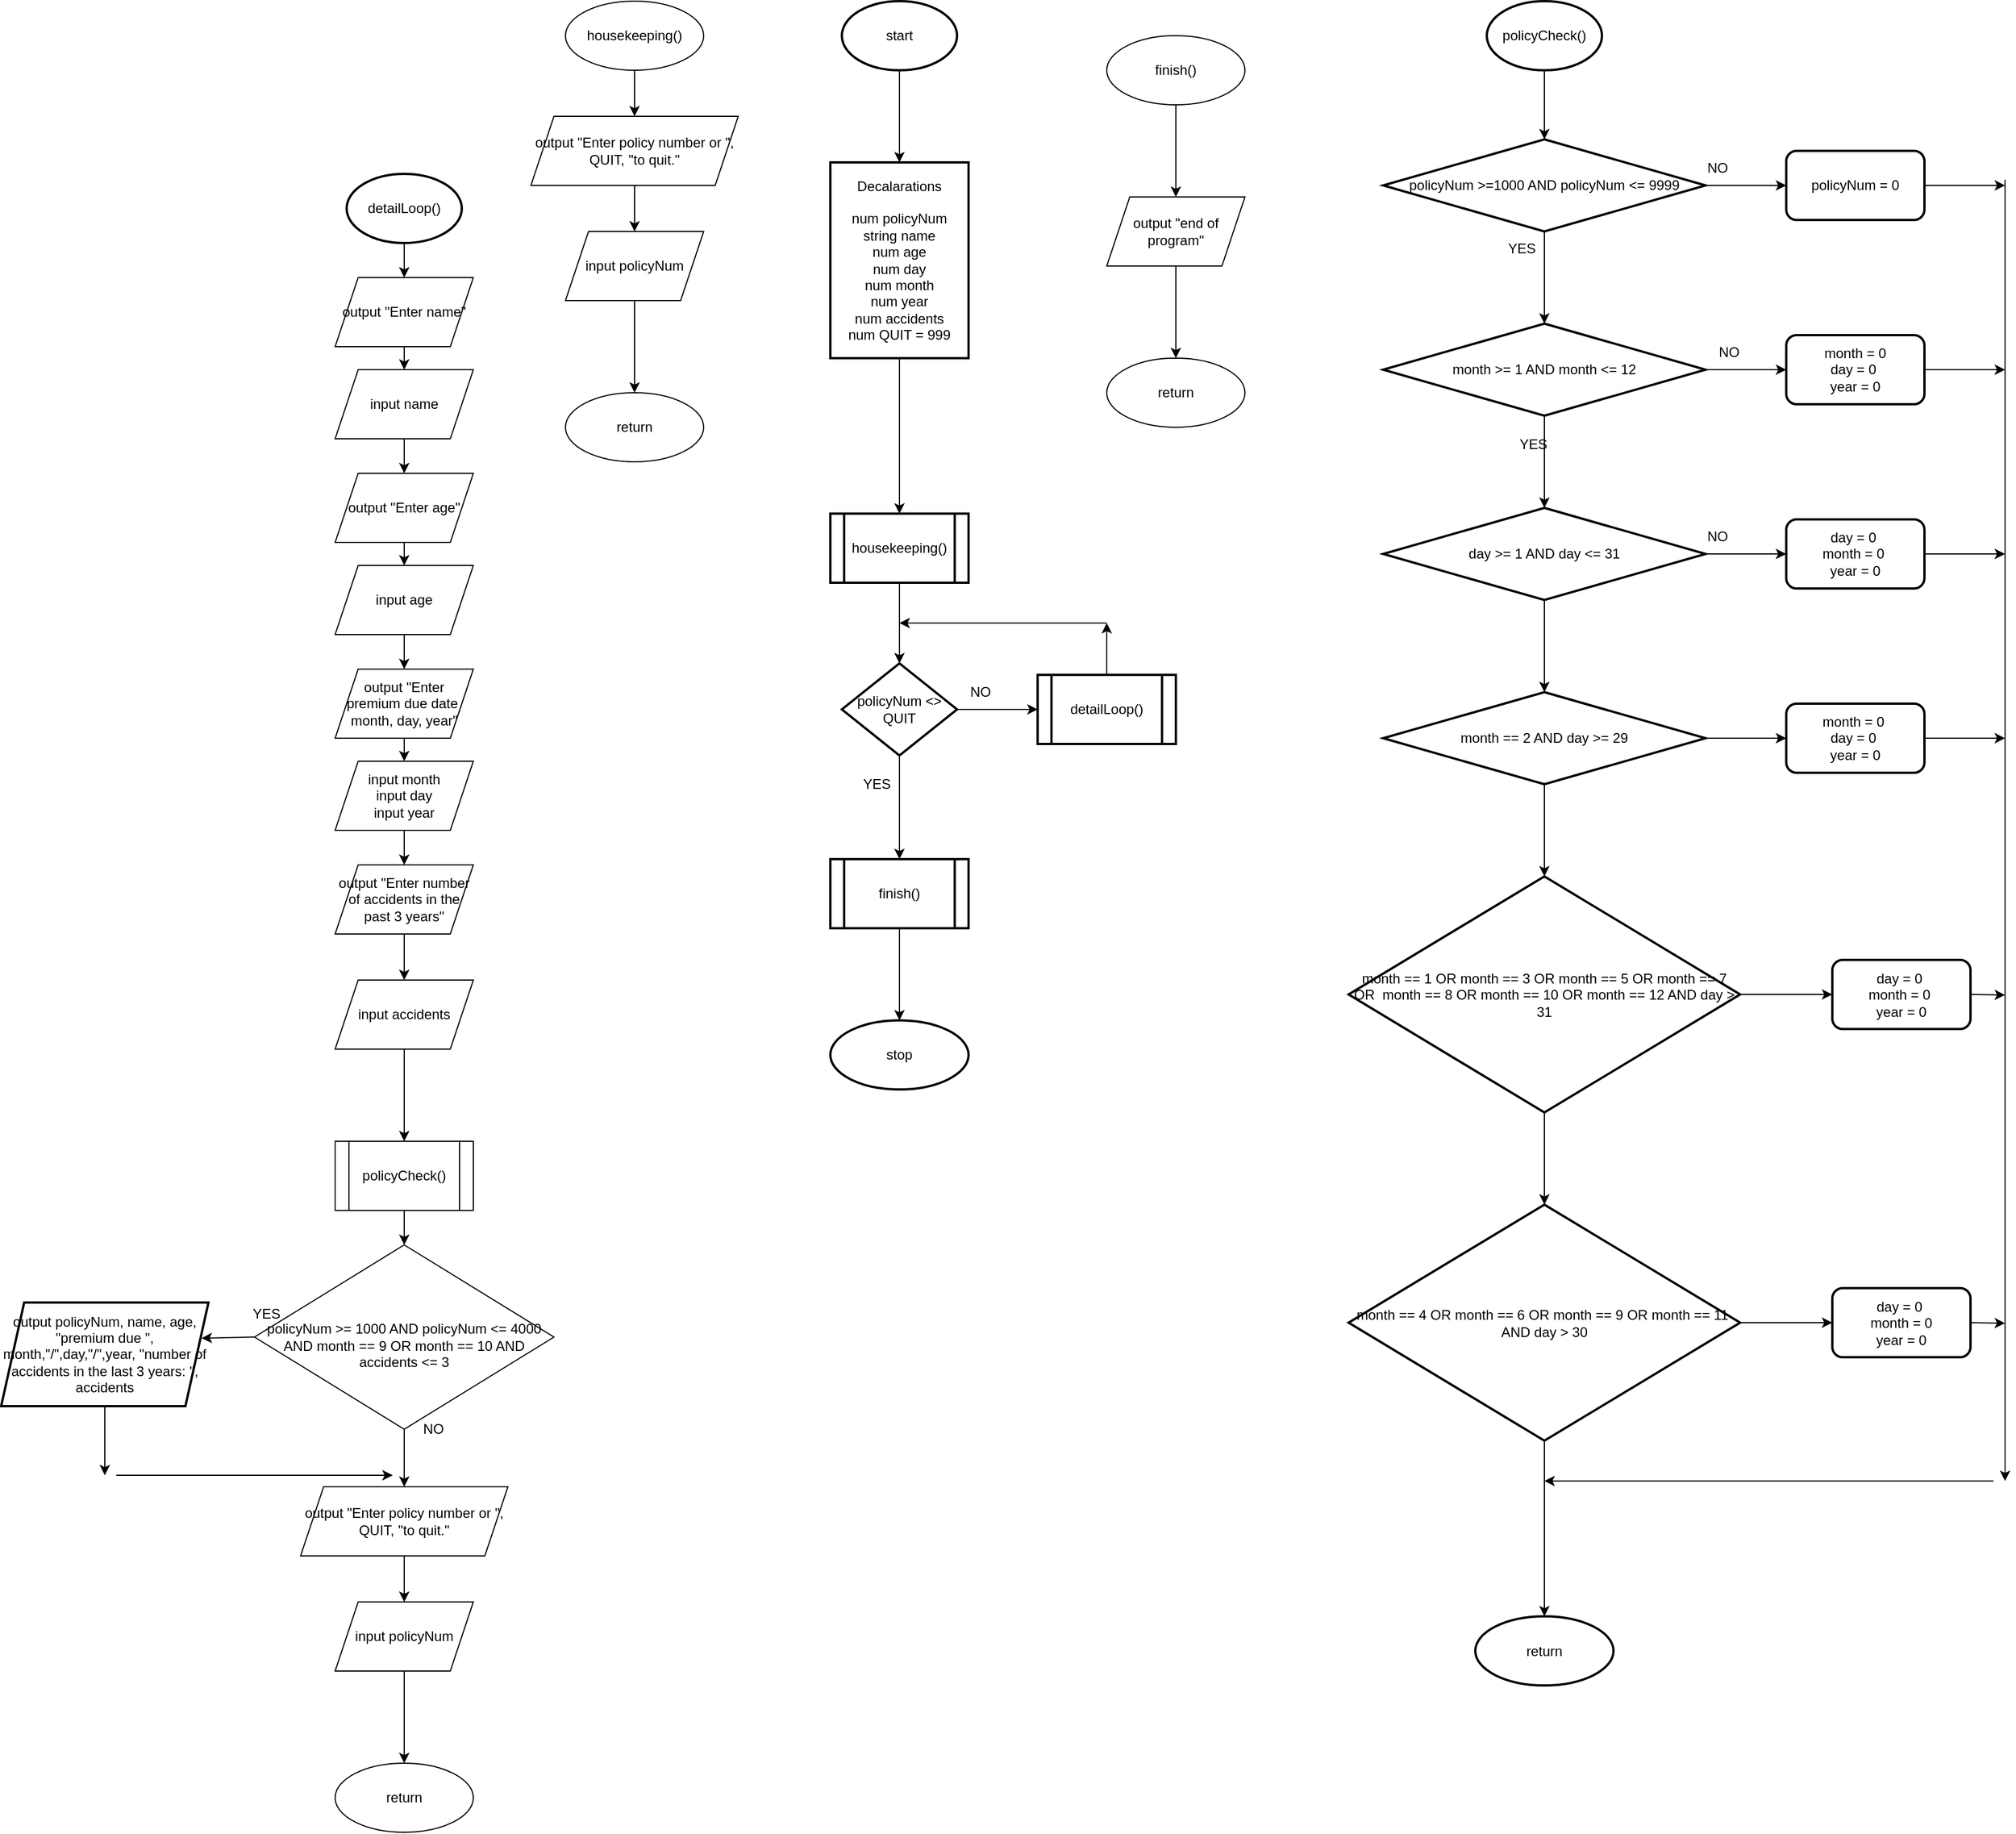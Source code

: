 <mxfile>
    <diagram id="I4xP0k2_oAvHe-kjKN5V" name="Page-1">
        <mxGraphModel dx="2048" dy="1805" grid="1" gridSize="10" guides="1" tooltips="1" connect="1" arrows="1" fold="1" page="1" pageScale="1" pageWidth="850" pageHeight="1100" math="0" shadow="0">
            <root>
                <mxCell id="0"/>
                <mxCell id="1" parent="0"/>
                <mxCell id="4" value="" style="edgeStyle=none;html=1;" edge="1" parent="1" source="2" target="3">
                    <mxGeometry relative="1" as="geometry"/>
                </mxCell>
                <mxCell id="2" value="start" style="strokeWidth=2;html=1;shape=mxgraph.flowchart.start_1;whiteSpace=wrap;" vertex="1" parent="1">
                    <mxGeometry x="230" width="100" height="60" as="geometry"/>
                </mxCell>
                <mxCell id="36" value="" style="edgeStyle=none;html=1;" edge="1" parent="1" source="3" target="35">
                    <mxGeometry relative="1" as="geometry"/>
                </mxCell>
                <mxCell id="3" value="Decalarations&lt;br&gt;&lt;br&gt;num policyNum&lt;br&gt;string name&lt;br&gt;num age&lt;br&gt;num day&lt;br&gt;num month&lt;br&gt;num year&lt;br&gt;num accidents&lt;br&gt;num QUIT = 999" style="whiteSpace=wrap;html=1;strokeWidth=2;" vertex="1" parent="1">
                    <mxGeometry x="220" y="140" width="120" height="170" as="geometry"/>
                </mxCell>
                <mxCell id="11" value="" style="edgeStyle=none;html=1;" edge="1" parent="1" source="9" target="10">
                    <mxGeometry relative="1" as="geometry"/>
                </mxCell>
                <mxCell id="9" value="housekeeping()" style="ellipse;whiteSpace=wrap;html=1;" vertex="1" parent="1">
                    <mxGeometry x="-10" width="120" height="60" as="geometry"/>
                </mxCell>
                <mxCell id="13" value="" style="edgeStyle=none;html=1;" edge="1" parent="1" source="10" target="12">
                    <mxGeometry relative="1" as="geometry"/>
                </mxCell>
                <mxCell id="10" value="output &quot;Enter policy number or &quot;, QUIT, &quot;to quit.&quot;" style="shape=parallelogram;perimeter=parallelogramPerimeter;whiteSpace=wrap;html=1;fixedSize=1;" vertex="1" parent="1">
                    <mxGeometry x="-40" y="100" width="180" height="60" as="geometry"/>
                </mxCell>
                <mxCell id="89" value="" style="edgeStyle=none;html=1;" edge="1" parent="1" source="12" target="88">
                    <mxGeometry relative="1" as="geometry"/>
                </mxCell>
                <mxCell id="12" value="input policyNum" style="shape=parallelogram;perimeter=parallelogramPerimeter;whiteSpace=wrap;html=1;fixedSize=1;" vertex="1" parent="1">
                    <mxGeometry x="-10" y="200" width="120" height="60" as="geometry"/>
                </mxCell>
                <mxCell id="18" value="" style="edgeStyle=none;html=1;" edge="1" parent="1" source="15" target="17">
                    <mxGeometry relative="1" as="geometry"/>
                </mxCell>
                <mxCell id="15" value="output &quot;Enter name&quot;" style="shape=parallelogram;perimeter=parallelogramPerimeter;whiteSpace=wrap;html=1;fixedSize=1;" vertex="1" parent="1">
                    <mxGeometry x="-210" y="240" width="120" height="60" as="geometry"/>
                </mxCell>
                <mxCell id="20" value="" style="edgeStyle=none;html=1;" edge="1" parent="1" source="17" target="19">
                    <mxGeometry relative="1" as="geometry"/>
                </mxCell>
                <mxCell id="17" value="input name" style="shape=parallelogram;perimeter=parallelogramPerimeter;whiteSpace=wrap;html=1;fixedSize=1;" vertex="1" parent="1">
                    <mxGeometry x="-210" y="320" width="120" height="60" as="geometry"/>
                </mxCell>
                <mxCell id="22" value="" style="edgeStyle=none;html=1;" edge="1" parent="1" source="19" target="21">
                    <mxGeometry relative="1" as="geometry"/>
                </mxCell>
                <mxCell id="19" value="output &quot;Enter age&quot;" style="shape=parallelogram;perimeter=parallelogramPerimeter;whiteSpace=wrap;html=1;fixedSize=1;" vertex="1" parent="1">
                    <mxGeometry x="-210" y="410" width="120" height="60" as="geometry"/>
                </mxCell>
                <mxCell id="26" value="" style="edgeStyle=none;html=1;" edge="1" parent="1" source="21" target="25">
                    <mxGeometry relative="1" as="geometry"/>
                </mxCell>
                <mxCell id="21" value="input age" style="shape=parallelogram;perimeter=parallelogramPerimeter;whiteSpace=wrap;html=1;fixedSize=1;" vertex="1" parent="1">
                    <mxGeometry x="-210" y="490" width="120" height="60" as="geometry"/>
                </mxCell>
                <mxCell id="28" value="" style="edgeStyle=none;html=1;" edge="1" parent="1" source="25" target="27">
                    <mxGeometry relative="1" as="geometry"/>
                </mxCell>
                <mxCell id="25" value="output &quot;Enter premium due date&amp;nbsp; month, day, year&quot;" style="shape=parallelogram;perimeter=parallelogramPerimeter;whiteSpace=wrap;html=1;fixedSize=1;" vertex="1" parent="1">
                    <mxGeometry x="-210" y="580" width="120" height="60" as="geometry"/>
                </mxCell>
                <mxCell id="30" value="" style="edgeStyle=none;html=1;" edge="1" parent="1" source="27" target="29">
                    <mxGeometry relative="1" as="geometry"/>
                </mxCell>
                <mxCell id="27" value="input month&lt;br&gt;input day&lt;br&gt;input year" style="shape=parallelogram;perimeter=parallelogramPerimeter;whiteSpace=wrap;html=1;fixedSize=1;" vertex="1" parent="1">
                    <mxGeometry x="-210" y="660" width="120" height="60" as="geometry"/>
                </mxCell>
                <mxCell id="32" value="" style="edgeStyle=none;html=1;" edge="1" parent="1" source="29" target="31">
                    <mxGeometry relative="1" as="geometry"/>
                </mxCell>
                <mxCell id="29" value="output &quot;Enter number of accidents in the past 3 years&quot;" style="shape=parallelogram;perimeter=parallelogramPerimeter;whiteSpace=wrap;html=1;fixedSize=1;" vertex="1" parent="1">
                    <mxGeometry x="-210" y="750" width="120" height="60" as="geometry"/>
                </mxCell>
                <mxCell id="146" value="" style="edgeStyle=none;html=1;" edge="1" parent="1" source="31" target="145">
                    <mxGeometry relative="1" as="geometry"/>
                </mxCell>
                <mxCell id="31" value="input accidents" style="shape=parallelogram;perimeter=parallelogramPerimeter;whiteSpace=wrap;html=1;fixedSize=1;" vertex="1" parent="1">
                    <mxGeometry x="-210" y="850" width="120" height="60" as="geometry"/>
                </mxCell>
                <mxCell id="130" value="" style="edgeStyle=none;html=1;" edge="1" parent="1" source="35" target="129">
                    <mxGeometry relative="1" as="geometry"/>
                </mxCell>
                <mxCell id="35" value="housekeeping()" style="shape=process;whiteSpace=wrap;html=1;backgroundOutline=1;strokeWidth=2;" vertex="1" parent="1">
                    <mxGeometry x="220" y="445" width="120" height="60" as="geometry"/>
                </mxCell>
                <mxCell id="152" style="edgeStyle=none;html=1;exitX=0.5;exitY=1;exitDx=0;exitDy=0;" edge="1" parent="1" source="75">
                    <mxGeometry relative="1" as="geometry">
                        <mxPoint x="-410" y="1280" as="targetPoint"/>
                    </mxGeometry>
                </mxCell>
                <mxCell id="75" value="output policyNum, name, age, &quot;premium due &quot;, month,&quot;/&quot;,day,&quot;/&quot;,year, &quot;number of accidents in the last 3 years: &quot;, accidents" style="shape=parallelogram;perimeter=parallelogramPerimeter;whiteSpace=wrap;html=1;fixedSize=1;strokeWidth=2;" vertex="1" parent="1">
                    <mxGeometry x="-500" y="1130" width="180" height="90" as="geometry"/>
                </mxCell>
                <mxCell id="79" value="" style="edgeStyle=none;html=1;" edge="1" parent="1" source="77" target="78">
                    <mxGeometry relative="1" as="geometry"/>
                </mxCell>
                <mxCell id="77" value="finish()" style="ellipse;whiteSpace=wrap;html=1;" vertex="1" parent="1">
                    <mxGeometry x="460" y="30" width="120" height="60" as="geometry"/>
                </mxCell>
                <mxCell id="81" value="" style="edgeStyle=none;html=1;" edge="1" parent="1" source="78" target="80">
                    <mxGeometry relative="1" as="geometry"/>
                </mxCell>
                <mxCell id="78" value="output &quot;end of program&quot;" style="shape=parallelogram;perimeter=parallelogramPerimeter;whiteSpace=wrap;html=1;fixedSize=1;" vertex="1" parent="1">
                    <mxGeometry x="460" y="170" width="120" height="60" as="geometry"/>
                </mxCell>
                <mxCell id="80" value="return" style="ellipse;whiteSpace=wrap;html=1;" vertex="1" parent="1">
                    <mxGeometry x="460" y="310" width="120" height="60" as="geometry"/>
                </mxCell>
                <mxCell id="88" value="return" style="ellipse;whiteSpace=wrap;html=1;" vertex="1" parent="1">
                    <mxGeometry x="-10" y="340" width="120" height="60" as="geometry"/>
                </mxCell>
                <mxCell id="92" value="" style="edgeStyle=none;html=1;" edge="1" parent="1" source="91" target="15">
                    <mxGeometry relative="1" as="geometry"/>
                </mxCell>
                <mxCell id="91" value="detailLoop()" style="strokeWidth=2;html=1;shape=mxgraph.flowchart.start_1;whiteSpace=wrap;" vertex="1" parent="1">
                    <mxGeometry x="-200" y="150" width="100" height="60" as="geometry"/>
                </mxCell>
                <mxCell id="93" value="" style="edgeStyle=none;html=1;" edge="1" parent="1" source="95" target="98">
                    <mxGeometry relative="1" as="geometry"/>
                </mxCell>
                <mxCell id="94" value="" style="edgeStyle=none;html=1;" edge="1" parent="1" source="95" target="100">
                    <mxGeometry relative="1" as="geometry"/>
                </mxCell>
                <mxCell id="95" value="policyNum &amp;gt;=1000 AND policyNum &amp;lt;= 9999" style="rhombus;whiteSpace=wrap;html=1;strokeWidth=2;" vertex="1" parent="1">
                    <mxGeometry x="700" y="120" width="280" height="80" as="geometry"/>
                </mxCell>
                <mxCell id="96" value="" style="edgeStyle=none;html=1;" edge="1" parent="1" source="98" target="105">
                    <mxGeometry relative="1" as="geometry"/>
                </mxCell>
                <mxCell id="97" value="" style="edgeStyle=none;html=1;" edge="1" parent="1" source="98" target="107">
                    <mxGeometry relative="1" as="geometry"/>
                </mxCell>
                <mxCell id="98" value="month &amp;gt;= 1 AND month &amp;lt;= 12" style="rhombus;whiteSpace=wrap;html=1;strokeWidth=2;" vertex="1" parent="1">
                    <mxGeometry x="700" y="280" width="280" height="80" as="geometry"/>
                </mxCell>
                <mxCell id="99" style="edgeStyle=none;html=1;exitX=1;exitY=0.5;exitDx=0;exitDy=0;" edge="1" parent="1" source="100">
                    <mxGeometry relative="1" as="geometry">
                        <mxPoint x="1240" y="160" as="targetPoint"/>
                    </mxGeometry>
                </mxCell>
                <mxCell id="100" value="policyNum = 0" style="rounded=1;whiteSpace=wrap;html=1;strokeWidth=2;" vertex="1" parent="1">
                    <mxGeometry x="1050" y="130" width="120" height="60" as="geometry"/>
                </mxCell>
                <mxCell id="101" value="NO" style="text;html=1;align=center;verticalAlign=middle;resizable=0;points=[];autosize=1;strokeColor=none;fillColor=none;" vertex="1" parent="1">
                    <mxGeometry x="975" y="135" width="30" height="20" as="geometry"/>
                </mxCell>
                <mxCell id="102" value="YES" style="text;html=1;align=center;verticalAlign=middle;resizable=0;points=[];autosize=1;strokeColor=none;fillColor=none;" vertex="1" parent="1">
                    <mxGeometry x="800" y="205" width="40" height="20" as="geometry"/>
                </mxCell>
                <mxCell id="103" value="" style="edgeStyle=none;html=1;" edge="1" parent="1" source="105" target="111">
                    <mxGeometry relative="1" as="geometry"/>
                </mxCell>
                <mxCell id="104" value="" style="edgeStyle=none;html=1;" edge="1" parent="1" source="105" target="115">
                    <mxGeometry relative="1" as="geometry"/>
                </mxCell>
                <mxCell id="105" value="day &amp;gt;= 1 AND day &amp;lt;= 31" style="rhombus;whiteSpace=wrap;html=1;strokeWidth=2;" vertex="1" parent="1">
                    <mxGeometry x="700" y="440" width="280" height="80" as="geometry"/>
                </mxCell>
                <mxCell id="106" style="edgeStyle=none;html=1;exitX=1;exitY=0.5;exitDx=0;exitDy=0;" edge="1" parent="1" source="107">
                    <mxGeometry relative="1" as="geometry">
                        <mxPoint x="1240" y="320" as="targetPoint"/>
                    </mxGeometry>
                </mxCell>
                <mxCell id="107" value="month = 0&lt;br&gt;day = 0&amp;nbsp;&lt;br&gt;year = 0" style="rounded=1;whiteSpace=wrap;html=1;strokeWidth=2;" vertex="1" parent="1">
                    <mxGeometry x="1050" y="290" width="120" height="60" as="geometry"/>
                </mxCell>
                <mxCell id="108" value="NO" style="text;html=1;align=center;verticalAlign=middle;resizable=0;points=[];autosize=1;strokeColor=none;fillColor=none;" vertex="1" parent="1">
                    <mxGeometry x="985" y="295" width="30" height="20" as="geometry"/>
                </mxCell>
                <mxCell id="109" value="YES" style="text;html=1;align=center;verticalAlign=middle;resizable=0;points=[];autosize=1;strokeColor=none;fillColor=none;" vertex="1" parent="1">
                    <mxGeometry x="810" y="375" width="40" height="20" as="geometry"/>
                </mxCell>
                <mxCell id="110" style="edgeStyle=none;html=1;exitX=1;exitY=0.5;exitDx=0;exitDy=0;" edge="1" parent="1" source="111">
                    <mxGeometry relative="1" as="geometry">
                        <mxPoint x="1240" y="480" as="targetPoint"/>
                    </mxGeometry>
                </mxCell>
                <mxCell id="111" value="day = 0&amp;nbsp;&lt;br&gt;month = 0&amp;nbsp;&lt;br&gt;year = 0" style="rounded=1;whiteSpace=wrap;html=1;strokeWidth=2;" vertex="1" parent="1">
                    <mxGeometry x="1050" y="450" width="120" height="60" as="geometry"/>
                </mxCell>
                <mxCell id="112" value="NO" style="text;html=1;align=center;verticalAlign=middle;resizable=0;points=[];autosize=1;strokeColor=none;fillColor=none;" vertex="1" parent="1">
                    <mxGeometry x="975" y="455" width="30" height="20" as="geometry"/>
                </mxCell>
                <mxCell id="113" value="" style="edgeStyle=none;html=1;" edge="1" parent="1" source="115" target="117">
                    <mxGeometry relative="1" as="geometry"/>
                </mxCell>
                <mxCell id="114" value="" style="edgeStyle=none;html=1;" edge="1" parent="1" source="115" target="120">
                    <mxGeometry relative="1" as="geometry"/>
                </mxCell>
                <mxCell id="115" value="month == 2 AND day &amp;gt;= 29" style="rhombus;whiteSpace=wrap;html=1;strokeWidth=2;" vertex="1" parent="1">
                    <mxGeometry x="700" y="600" width="280" height="80" as="geometry"/>
                </mxCell>
                <mxCell id="116" style="edgeStyle=none;html=1;exitX=1;exitY=0.5;exitDx=0;exitDy=0;" edge="1" parent="1" source="117">
                    <mxGeometry relative="1" as="geometry">
                        <mxPoint x="1240" y="640" as="targetPoint"/>
                    </mxGeometry>
                </mxCell>
                <mxCell id="117" value="month = 0&amp;nbsp;&lt;br&gt;day = 0&amp;nbsp;&lt;br&gt;year = 0" style="rounded=1;whiteSpace=wrap;html=1;strokeWidth=2;" vertex="1" parent="1">
                    <mxGeometry x="1050" y="610" width="120" height="60" as="geometry"/>
                </mxCell>
                <mxCell id="118" value="" style="edgeStyle=none;html=1;" edge="1" parent="1" source="120" target="122">
                    <mxGeometry relative="1" as="geometry"/>
                </mxCell>
                <mxCell id="119" value="" style="edgeStyle=none;html=1;" edge="1" parent="1" source="120" target="124">
                    <mxGeometry relative="1" as="geometry"/>
                </mxCell>
                <mxCell id="120" value="month == 1 OR month == 3 OR month == 5 OR month == 7 OR&amp;nbsp; month == 8 OR month == 10 OR month == 12 AND day &amp;gt; 31" style="rhombus;whiteSpace=wrap;html=1;strokeWidth=2;" vertex="1" parent="1">
                    <mxGeometry x="670" y="760" width="340" height="205" as="geometry"/>
                </mxCell>
                <mxCell id="121" style="edgeStyle=none;html=1;exitX=1;exitY=0.5;exitDx=0;exitDy=0;" edge="1" parent="1" source="122">
                    <mxGeometry relative="1" as="geometry">
                        <mxPoint x="1240" y="863" as="targetPoint"/>
                    </mxGeometry>
                </mxCell>
                <mxCell id="122" value="day = 0&amp;nbsp;&lt;br&gt;month = 0&amp;nbsp;&lt;br&gt;year = 0" style="rounded=1;whiteSpace=wrap;html=1;strokeWidth=2;" vertex="1" parent="1">
                    <mxGeometry x="1090" y="832.5" width="120" height="60" as="geometry"/>
                </mxCell>
                <mxCell id="123" value="" style="edgeStyle=none;html=1;" edge="1" parent="1" source="124" target="126">
                    <mxGeometry relative="1" as="geometry"/>
                </mxCell>
                <mxCell id="144" value="" style="edgeStyle=none;html=1;" edge="1" parent="1" source="124" target="143">
                    <mxGeometry relative="1" as="geometry"/>
                </mxCell>
                <mxCell id="124" value="month == 4 OR month == 6 OR month == 9 OR month == 11&amp;nbsp; AND day &amp;gt; 30" style="rhombus;whiteSpace=wrap;html=1;strokeWidth=2;" vertex="1" parent="1">
                    <mxGeometry x="670" y="1045" width="340" height="205" as="geometry"/>
                </mxCell>
                <mxCell id="125" style="edgeStyle=none;html=1;exitX=1;exitY=0.5;exitDx=0;exitDy=0;" edge="1" parent="1" source="126">
                    <mxGeometry relative="1" as="geometry">
                        <mxPoint x="1240" y="1148" as="targetPoint"/>
                    </mxGeometry>
                </mxCell>
                <mxCell id="126" value="day = 0&amp;nbsp;&lt;br&gt;month = 0&lt;br&gt;year = 0" style="rounded=1;whiteSpace=wrap;html=1;strokeWidth=2;" vertex="1" parent="1">
                    <mxGeometry x="1090" y="1117.5" width="120" height="60" as="geometry"/>
                </mxCell>
                <mxCell id="127" value="" style="endArrow=classic;html=1;" edge="1" parent="1">
                    <mxGeometry width="50" height="50" relative="1" as="geometry">
                        <mxPoint x="1240" y="155" as="sourcePoint"/>
                        <mxPoint x="1240" y="1285" as="targetPoint"/>
                    </mxGeometry>
                </mxCell>
                <mxCell id="128" value="" style="endArrow=classic;html=1;" edge="1" parent="1">
                    <mxGeometry width="50" height="50" relative="1" as="geometry">
                        <mxPoint x="1230" y="1285" as="sourcePoint"/>
                        <mxPoint x="840" y="1285" as="targetPoint"/>
                    </mxGeometry>
                </mxCell>
                <mxCell id="132" value="" style="edgeStyle=none;html=1;" edge="1" parent="1" source="129" target="131">
                    <mxGeometry relative="1" as="geometry"/>
                </mxCell>
                <mxCell id="136" value="" style="edgeStyle=none;html=1;" edge="1" parent="1" source="129" target="135">
                    <mxGeometry relative="1" as="geometry"/>
                </mxCell>
                <mxCell id="129" value="policyNum &amp;lt;&amp;gt; QUIT" style="rhombus;whiteSpace=wrap;html=1;strokeWidth=2;" vertex="1" parent="1">
                    <mxGeometry x="230" y="575" width="100" height="80" as="geometry"/>
                </mxCell>
                <mxCell id="134" value="" style="edgeStyle=none;html=1;" edge="1" parent="1" source="131" target="133">
                    <mxGeometry relative="1" as="geometry"/>
                </mxCell>
                <mxCell id="131" value="finish()" style="shape=process;whiteSpace=wrap;html=1;backgroundOutline=1;strokeWidth=2;" vertex="1" parent="1">
                    <mxGeometry x="220" y="745" width="120" height="60" as="geometry"/>
                </mxCell>
                <mxCell id="133" value="stop" style="ellipse;whiteSpace=wrap;html=1;strokeWidth=2;" vertex="1" parent="1">
                    <mxGeometry x="220" y="885" width="120" height="60" as="geometry"/>
                </mxCell>
                <mxCell id="137" style="edgeStyle=none;html=1;exitX=0.5;exitY=0;exitDx=0;exitDy=0;" edge="1" parent="1" source="135">
                    <mxGeometry relative="1" as="geometry">
                        <mxPoint x="460" y="540" as="targetPoint"/>
                    </mxGeometry>
                </mxCell>
                <mxCell id="135" value="detailLoop()" style="shape=process;whiteSpace=wrap;html=1;backgroundOutline=1;strokeWidth=2;" vertex="1" parent="1">
                    <mxGeometry x="400" y="585" width="120" height="60" as="geometry"/>
                </mxCell>
                <mxCell id="138" value="" style="endArrow=classic;html=1;" edge="1" parent="1">
                    <mxGeometry width="50" height="50" relative="1" as="geometry">
                        <mxPoint x="460" y="540" as="sourcePoint"/>
                        <mxPoint x="280" y="540" as="targetPoint"/>
                    </mxGeometry>
                </mxCell>
                <mxCell id="139" value="YES" style="text;html=1;align=center;verticalAlign=middle;resizable=0;points=[];autosize=1;strokeColor=none;fillColor=none;" vertex="1" parent="1">
                    <mxGeometry x="240" y="670" width="40" height="20" as="geometry"/>
                </mxCell>
                <mxCell id="140" value="NO" style="text;html=1;align=center;verticalAlign=middle;resizable=0;points=[];autosize=1;strokeColor=none;fillColor=none;" vertex="1" parent="1">
                    <mxGeometry x="335" y="590" width="30" height="20" as="geometry"/>
                </mxCell>
                <mxCell id="142" value="" style="edgeStyle=none;html=1;" edge="1" parent="1" source="141" target="95">
                    <mxGeometry relative="1" as="geometry"/>
                </mxCell>
                <mxCell id="141" value="policyCheck()" style="strokeWidth=2;html=1;shape=mxgraph.flowchart.start_1;whiteSpace=wrap;" vertex="1" parent="1">
                    <mxGeometry x="790" width="100" height="60" as="geometry"/>
                </mxCell>
                <mxCell id="143" value="return" style="ellipse;whiteSpace=wrap;html=1;strokeWidth=2;" vertex="1" parent="1">
                    <mxGeometry x="780" y="1402.5" width="120" height="60" as="geometry"/>
                </mxCell>
                <mxCell id="148" value="" style="edgeStyle=none;html=1;" edge="1" parent="1" source="145" target="147">
                    <mxGeometry relative="1" as="geometry"/>
                </mxCell>
                <mxCell id="145" value="policyCheck()" style="shape=process;whiteSpace=wrap;html=1;backgroundOutline=1;" vertex="1" parent="1">
                    <mxGeometry x="-210" y="990" width="120" height="60" as="geometry"/>
                </mxCell>
                <mxCell id="149" style="edgeStyle=none;html=1;exitX=0;exitY=0.5;exitDx=0;exitDy=0;entryX=0.967;entryY=0.344;entryDx=0;entryDy=0;entryPerimeter=0;" edge="1" parent="1" source="147" target="75">
                    <mxGeometry relative="1" as="geometry">
                        <mxPoint x="-230" y="1160" as="targetPoint"/>
                    </mxGeometry>
                </mxCell>
                <mxCell id="154" style="edgeStyle=none;html=1;exitX=0.5;exitY=1;exitDx=0;exitDy=0;" edge="1" parent="1" source="147">
                    <mxGeometry relative="1" as="geometry">
                        <mxPoint x="-150" y="1290" as="targetPoint"/>
                    </mxGeometry>
                </mxCell>
                <mxCell id="147" value="&lt;br&gt;policyNum &amp;gt;= 1000 AND policyNum &amp;lt;= 4000 AND month == 9 OR month == 10 AND accidents &amp;lt;= 3" style="rhombus;whiteSpace=wrap;html=1;" vertex="1" parent="1">
                    <mxGeometry x="-280" y="1080" width="260" height="160" as="geometry"/>
                </mxCell>
                <mxCell id="155" value="" style="endArrow=classic;html=1;" edge="1" parent="1">
                    <mxGeometry width="50" height="50" relative="1" as="geometry">
                        <mxPoint x="-400" y="1280" as="sourcePoint"/>
                        <mxPoint x="-160" y="1280" as="targetPoint"/>
                    </mxGeometry>
                </mxCell>
                <mxCell id="157" value="YES" style="text;html=1;align=center;verticalAlign=middle;resizable=0;points=[];autosize=1;strokeColor=none;fillColor=none;" vertex="1" parent="1">
                    <mxGeometry x="-290" y="1130" width="40" height="20" as="geometry"/>
                </mxCell>
                <mxCell id="158" value="NO" style="text;html=1;align=center;verticalAlign=middle;resizable=0;points=[];autosize=1;strokeColor=none;fillColor=none;" vertex="1" parent="1">
                    <mxGeometry x="-140" y="1230" width="30" height="20" as="geometry"/>
                </mxCell>
                <mxCell id="195" value="" style="edgeStyle=none;html=1;" edge="1" parent="1" source="196" target="197">
                    <mxGeometry relative="1" as="geometry"/>
                </mxCell>
                <mxCell id="196" value="output &quot;Enter policy number or &quot;, QUIT, &quot;to quit.&quot;" style="shape=parallelogram;perimeter=parallelogramPerimeter;whiteSpace=wrap;html=1;fixedSize=1;" vertex="1" parent="1">
                    <mxGeometry x="-240" y="1290" width="180" height="60" as="geometry"/>
                </mxCell>
                <mxCell id="199" value="" style="edgeStyle=none;html=1;" edge="1" parent="1" source="197" target="198">
                    <mxGeometry relative="1" as="geometry"/>
                </mxCell>
                <mxCell id="197" value="input policyNum" style="shape=parallelogram;perimeter=parallelogramPerimeter;whiteSpace=wrap;html=1;fixedSize=1;" vertex="1" parent="1">
                    <mxGeometry x="-210" y="1390" width="120" height="60" as="geometry"/>
                </mxCell>
                <mxCell id="198" value="return" style="ellipse;whiteSpace=wrap;html=1;" vertex="1" parent="1">
                    <mxGeometry x="-210" y="1530" width="120" height="60" as="geometry"/>
                </mxCell>
            </root>
        </mxGraphModel>
    </diagram>
</mxfile>